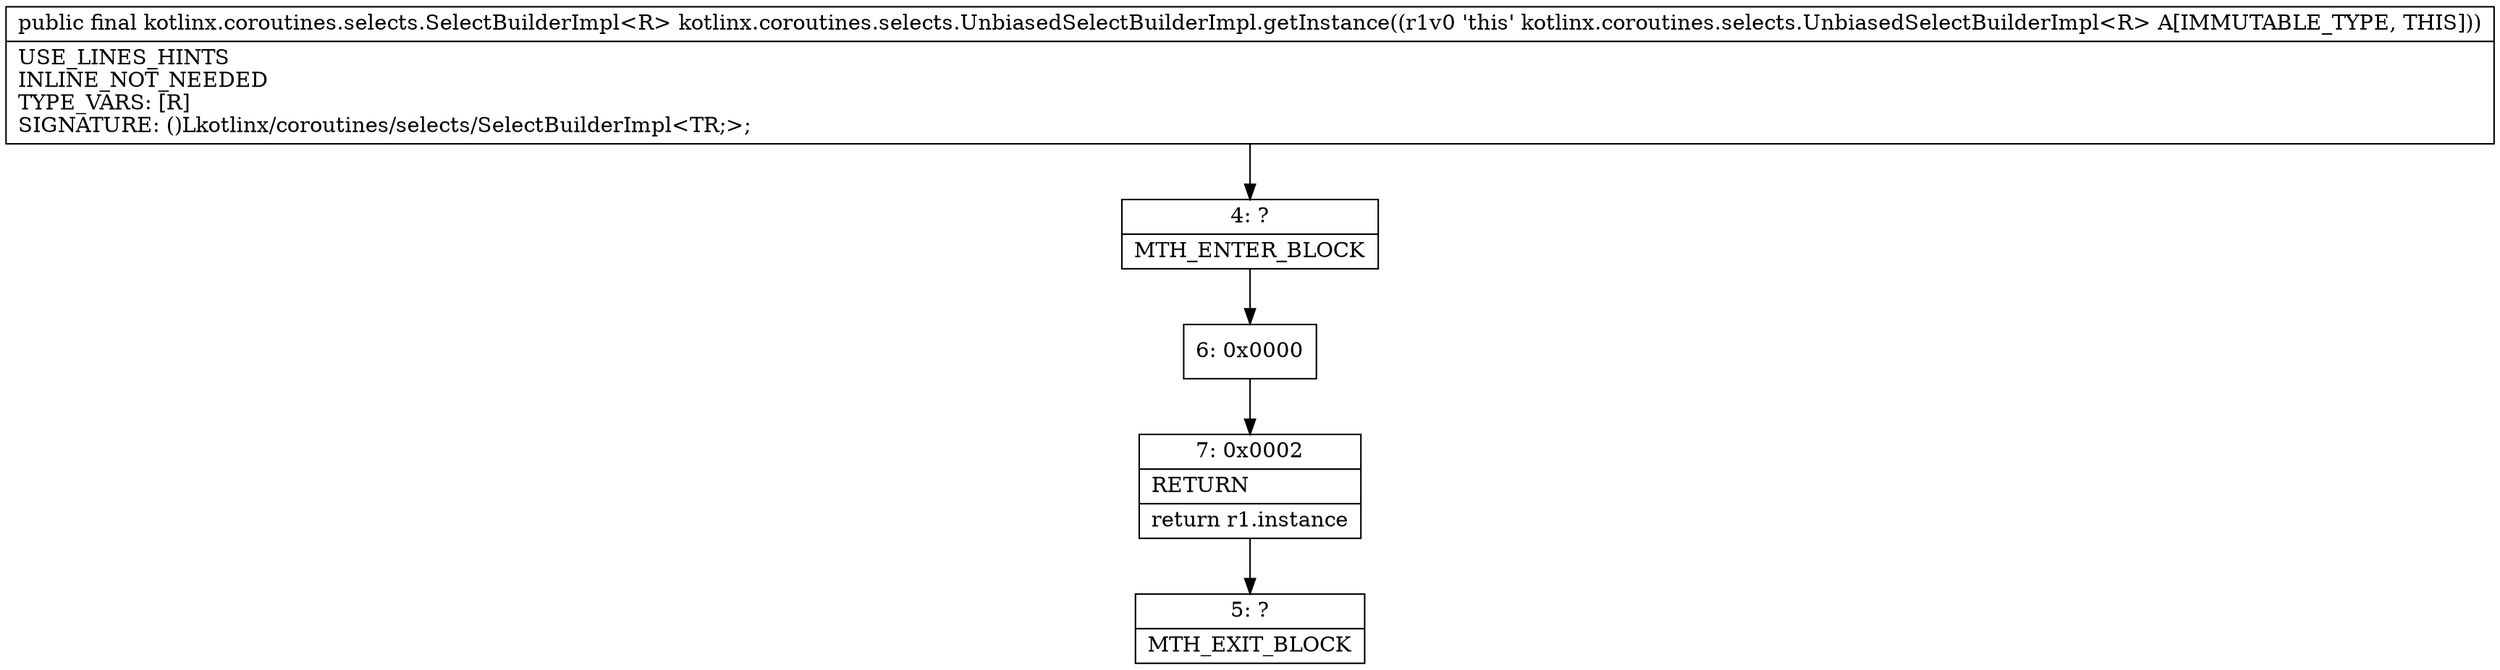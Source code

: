 digraph "CFG forkotlinx.coroutines.selects.UnbiasedSelectBuilderImpl.getInstance()Lkotlinx\/coroutines\/selects\/SelectBuilderImpl;" {
Node_4 [shape=record,label="{4\:\ ?|MTH_ENTER_BLOCK\l}"];
Node_6 [shape=record,label="{6\:\ 0x0000}"];
Node_7 [shape=record,label="{7\:\ 0x0002|RETURN\l|return r1.instance\l}"];
Node_5 [shape=record,label="{5\:\ ?|MTH_EXIT_BLOCK\l}"];
MethodNode[shape=record,label="{public final kotlinx.coroutines.selects.SelectBuilderImpl\<R\> kotlinx.coroutines.selects.UnbiasedSelectBuilderImpl.getInstance((r1v0 'this' kotlinx.coroutines.selects.UnbiasedSelectBuilderImpl\<R\> A[IMMUTABLE_TYPE, THIS]))  | USE_LINES_HINTS\lINLINE_NOT_NEEDED\lTYPE_VARS: [R]\lSIGNATURE: ()Lkotlinx\/coroutines\/selects\/SelectBuilderImpl\<TR;\>;\l}"];
MethodNode -> Node_4;Node_4 -> Node_6;
Node_6 -> Node_7;
Node_7 -> Node_5;
}

